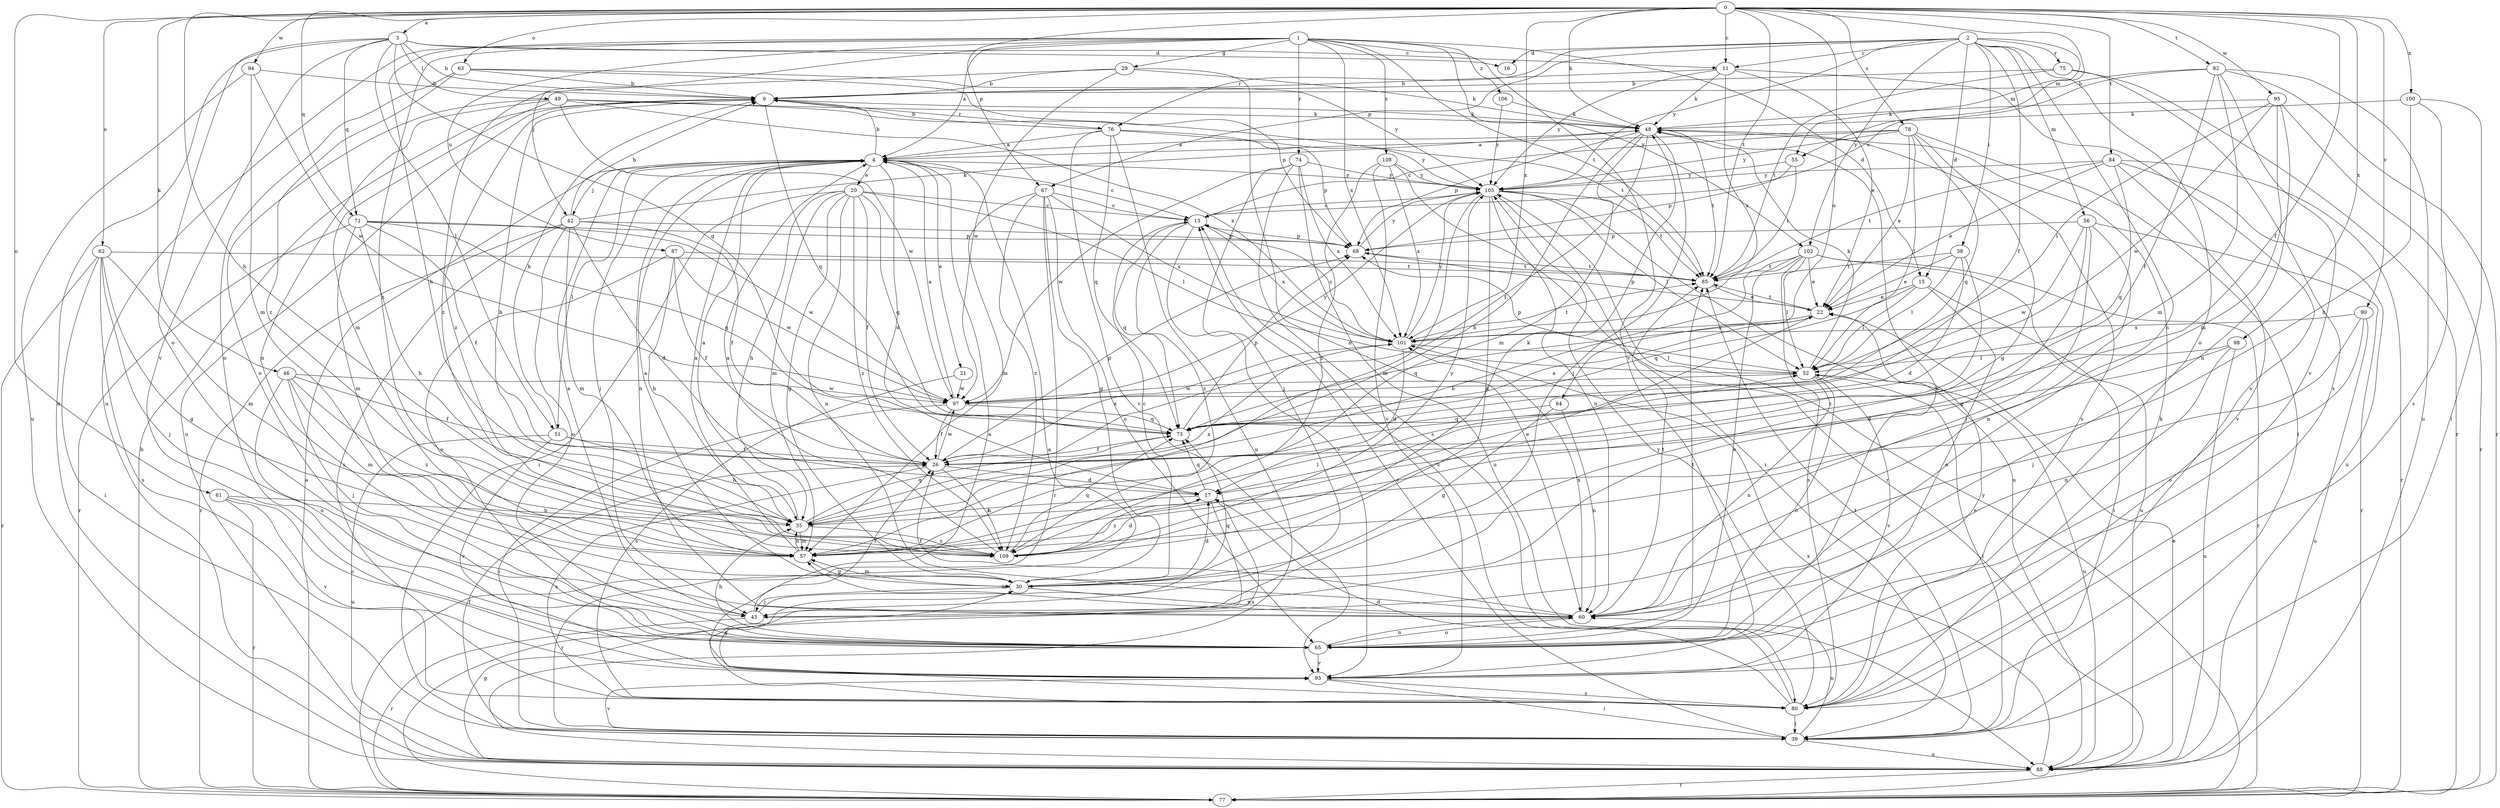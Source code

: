 strict digraph  {
0;
1;
2;
3;
4;
9;
11;
13;
15;
16;
17;
20;
21;
22;
26;
29;
30;
35;
38;
39;
42;
43;
46;
48;
49;
51;
52;
55;
56;
57;
60;
61;
62;
63;
64;
65;
67;
68;
71;
73;
74;
75;
76;
77;
78;
80;
82;
84;
85;
87;
88;
90;
93;
94;
95;
97;
98;
100;
101;
102;
105;
106;
108;
109;
0 -> 3  [label=a];
0 -> 11  [label=c];
0 -> 26  [label=f];
0 -> 35  [label=h];
0 -> 46  [label=k];
0 -> 48  [label=k];
0 -> 55  [label=m];
0 -> 61  [label=o];
0 -> 62  [label=o];
0 -> 63  [label=o];
0 -> 64  [label=o];
0 -> 67  [label=p];
0 -> 71  [label=q];
0 -> 78  [label=s];
0 -> 82  [label=t];
0 -> 84  [label=t];
0 -> 85  [label=t];
0 -> 90  [label=v];
0 -> 94  [label=w];
0 -> 95  [label=w];
0 -> 98  [label=x];
0 -> 100  [label=x];
0 -> 101  [label=x];
1 -> 4  [label=a];
1 -> 15  [label=d];
1 -> 29  [label=g];
1 -> 35  [label=h];
1 -> 42  [label=j];
1 -> 74  [label=r];
1 -> 85  [label=t];
1 -> 87  [label=u];
1 -> 88  [label=u];
1 -> 93  [label=v];
1 -> 101  [label=x];
1 -> 102  [label=y];
1 -> 106  [label=z];
1 -> 108  [label=z];
1 -> 109  [label=z];
2 -> 11  [label=c];
2 -> 15  [label=d];
2 -> 16  [label=d];
2 -> 26  [label=f];
2 -> 38  [label=i];
2 -> 55  [label=m];
2 -> 56  [label=m];
2 -> 60  [label=n];
2 -> 65  [label=o];
2 -> 67  [label=p];
2 -> 75  [label=r];
2 -> 76  [label=r];
2 -> 102  [label=y];
2 -> 105  [label=y];
3 -> 9  [label=b];
3 -> 11  [label=c];
3 -> 16  [label=d];
3 -> 49  [label=l];
3 -> 51  [label=l];
3 -> 65  [label=o];
3 -> 71  [label=q];
3 -> 73  [label=q];
3 -> 88  [label=u];
3 -> 93  [label=v];
4 -> 9  [label=b];
4 -> 13  [label=c];
4 -> 17  [label=d];
4 -> 20  [label=e];
4 -> 21  [label=e];
4 -> 42  [label=j];
4 -> 43  [label=j];
4 -> 51  [label=l];
4 -> 60  [label=n];
4 -> 105  [label=y];
9 -> 48  [label=k];
9 -> 73  [label=q];
9 -> 76  [label=r];
9 -> 88  [label=u];
9 -> 109  [label=z];
11 -> 9  [label=b];
11 -> 22  [label=e];
11 -> 48  [label=k];
11 -> 80  [label=s];
11 -> 101  [label=x];
11 -> 105  [label=y];
13 -> 68  [label=p];
13 -> 73  [label=q];
13 -> 93  [label=v];
13 -> 101  [label=x];
13 -> 109  [label=z];
15 -> 22  [label=e];
15 -> 39  [label=i];
15 -> 52  [label=l];
15 -> 65  [label=o];
15 -> 73  [label=q];
17 -> 35  [label=h];
17 -> 73  [label=q];
17 -> 77  [label=r];
17 -> 80  [label=s];
17 -> 109  [label=z];
20 -> 13  [label=c];
20 -> 26  [label=f];
20 -> 30  [label=g];
20 -> 35  [label=h];
20 -> 39  [label=i];
20 -> 52  [label=l];
20 -> 57  [label=m];
20 -> 60  [label=n];
20 -> 73  [label=q];
20 -> 109  [label=z];
21 -> 80  [label=s];
21 -> 97  [label=w];
22 -> 68  [label=p];
22 -> 73  [label=q];
22 -> 85  [label=t];
22 -> 101  [label=x];
26 -> 17  [label=d];
26 -> 68  [label=p];
26 -> 80  [label=s];
26 -> 97  [label=w];
26 -> 101  [label=x];
26 -> 109  [label=z];
29 -> 9  [label=b];
29 -> 48  [label=k];
29 -> 60  [label=n];
29 -> 97  [label=w];
29 -> 109  [label=z];
30 -> 4  [label=a];
30 -> 13  [label=c];
30 -> 17  [label=d];
30 -> 43  [label=j];
30 -> 57  [label=m];
30 -> 60  [label=n];
35 -> 4  [label=a];
35 -> 9  [label=b];
35 -> 57  [label=m];
35 -> 73  [label=q];
35 -> 101  [label=x];
35 -> 109  [label=z];
38 -> 17  [label=d];
38 -> 22  [label=e];
38 -> 52  [label=l];
38 -> 85  [label=t];
38 -> 109  [label=z];
39 -> 4  [label=a];
39 -> 13  [label=c];
39 -> 26  [label=f];
39 -> 52  [label=l];
39 -> 60  [label=n];
39 -> 85  [label=t];
39 -> 88  [label=u];
39 -> 93  [label=v];
42 -> 9  [label=b];
42 -> 17  [label=d];
42 -> 26  [label=f];
42 -> 48  [label=k];
42 -> 57  [label=m];
42 -> 65  [label=o];
42 -> 68  [label=p];
42 -> 77  [label=r];
42 -> 80  [label=s];
43 -> 4  [label=a];
43 -> 26  [label=f];
43 -> 73  [label=q];
43 -> 77  [label=r];
46 -> 26  [label=f];
46 -> 43  [label=j];
46 -> 57  [label=m];
46 -> 65  [label=o];
46 -> 97  [label=w];
46 -> 109  [label=z];
48 -> 4  [label=a];
48 -> 26  [label=f];
48 -> 35  [label=h];
48 -> 43  [label=j];
48 -> 57  [label=m];
48 -> 68  [label=p];
48 -> 80  [label=s];
48 -> 85  [label=t];
49 -> 48  [label=k];
49 -> 57  [label=m];
49 -> 60  [label=n];
49 -> 65  [label=o];
49 -> 85  [label=t];
49 -> 97  [label=w];
49 -> 101  [label=x];
51 -> 9  [label=b];
51 -> 26  [label=f];
51 -> 35  [label=h];
51 -> 88  [label=u];
51 -> 93  [label=v];
52 -> 48  [label=k];
52 -> 60  [label=n];
52 -> 65  [label=o];
52 -> 68  [label=p];
52 -> 88  [label=u];
52 -> 93  [label=v];
52 -> 97  [label=w];
55 -> 68  [label=p];
55 -> 85  [label=t];
55 -> 105  [label=y];
56 -> 30  [label=g];
56 -> 43  [label=j];
56 -> 60  [label=n];
56 -> 68  [label=p];
56 -> 77  [label=r];
56 -> 97  [label=w];
57 -> 4  [label=a];
57 -> 22  [label=e];
57 -> 30  [label=g];
57 -> 35  [label=h];
57 -> 52  [label=l];
60 -> 26  [label=f];
60 -> 57  [label=m];
60 -> 65  [label=o];
60 -> 85  [label=t];
60 -> 101  [label=x];
61 -> 35  [label=h];
61 -> 65  [label=o];
61 -> 77  [label=r];
61 -> 93  [label=v];
62 -> 30  [label=g];
62 -> 39  [label=i];
62 -> 43  [label=j];
62 -> 57  [label=m];
62 -> 77  [label=r];
62 -> 80  [label=s];
62 -> 85  [label=t];
63 -> 9  [label=b];
63 -> 65  [label=o];
63 -> 68  [label=p];
63 -> 105  [label=y];
63 -> 109  [label=z];
64 -> 30  [label=g];
64 -> 60  [label=n];
64 -> 73  [label=q];
65 -> 35  [label=h];
65 -> 48  [label=k];
65 -> 60  [label=n];
65 -> 85  [label=t];
65 -> 93  [label=v];
67 -> 13  [label=c];
67 -> 30  [label=g];
67 -> 57  [label=m];
67 -> 65  [label=o];
67 -> 77  [label=r];
67 -> 101  [label=x];
67 -> 109  [label=z];
68 -> 85  [label=t];
68 -> 105  [label=y];
71 -> 26  [label=f];
71 -> 35  [label=h];
71 -> 57  [label=m];
71 -> 68  [label=p];
71 -> 73  [label=q];
71 -> 77  [label=r];
71 -> 97  [label=w];
73 -> 22  [label=e];
73 -> 26  [label=f];
73 -> 68  [label=p];
74 -> 43  [label=j];
74 -> 80  [label=s];
74 -> 88  [label=u];
74 -> 97  [label=w];
74 -> 101  [label=x];
74 -> 105  [label=y];
75 -> 9  [label=b];
75 -> 77  [label=r];
75 -> 80  [label=s];
75 -> 85  [label=t];
76 -> 4  [label=a];
76 -> 9  [label=b];
76 -> 68  [label=p];
76 -> 73  [label=q];
76 -> 88  [label=u];
76 -> 93  [label=v];
76 -> 105  [label=y];
77 -> 4  [label=a];
77 -> 9  [label=b];
77 -> 105  [label=y];
78 -> 4  [label=a];
78 -> 13  [label=c];
78 -> 22  [label=e];
78 -> 30  [label=g];
78 -> 39  [label=i];
78 -> 52  [label=l];
78 -> 73  [label=q];
78 -> 105  [label=y];
80 -> 4  [label=a];
80 -> 13  [label=c];
80 -> 17  [label=d];
80 -> 22  [label=e];
80 -> 39  [label=i];
80 -> 48  [label=k];
80 -> 105  [label=y];
82 -> 9  [label=b];
82 -> 13  [label=c];
82 -> 26  [label=f];
82 -> 57  [label=m];
82 -> 77  [label=r];
82 -> 88  [label=u];
82 -> 93  [label=v];
84 -> 22  [label=e];
84 -> 73  [label=q];
84 -> 77  [label=r];
84 -> 85  [label=t];
84 -> 88  [label=u];
84 -> 93  [label=v];
84 -> 105  [label=y];
85 -> 22  [label=e];
87 -> 26  [label=f];
87 -> 35  [label=h];
87 -> 65  [label=o];
87 -> 85  [label=t];
87 -> 97  [label=w];
88 -> 22  [label=e];
88 -> 30  [label=g];
88 -> 77  [label=r];
88 -> 101  [label=x];
90 -> 43  [label=j];
90 -> 65  [label=o];
90 -> 88  [label=u];
90 -> 101  [label=x];
93 -> 30  [label=g];
93 -> 39  [label=i];
93 -> 80  [label=s];
94 -> 9  [label=b];
94 -> 57  [label=m];
94 -> 88  [label=u];
94 -> 97  [label=w];
95 -> 48  [label=k];
95 -> 52  [label=l];
95 -> 57  [label=m];
95 -> 60  [label=n];
95 -> 77  [label=r];
95 -> 97  [label=w];
97 -> 4  [label=a];
97 -> 26  [label=f];
97 -> 39  [label=i];
97 -> 73  [label=q];
97 -> 105  [label=y];
98 -> 17  [label=d];
98 -> 52  [label=l];
98 -> 60  [label=n];
98 -> 88  [label=u];
100 -> 35  [label=h];
100 -> 39  [label=i];
100 -> 48  [label=k];
100 -> 80  [label=s];
101 -> 13  [label=c];
101 -> 17  [label=d];
101 -> 52  [label=l];
101 -> 85  [label=t];
101 -> 105  [label=y];
102 -> 22  [label=e];
102 -> 35  [label=h];
102 -> 52  [label=l];
102 -> 65  [label=o];
102 -> 77  [label=r];
102 -> 80  [label=s];
102 -> 85  [label=t];
102 -> 88  [label=u];
105 -> 13  [label=c];
105 -> 30  [label=g];
105 -> 39  [label=i];
105 -> 52  [label=l];
105 -> 57  [label=m];
105 -> 60  [label=n];
105 -> 85  [label=t];
105 -> 88  [label=u];
106 -> 48  [label=k];
106 -> 105  [label=y];
108 -> 77  [label=r];
108 -> 93  [label=v];
108 -> 101  [label=x];
108 -> 105  [label=y];
108 -> 109  [label=z];
109 -> 4  [label=a];
109 -> 17  [label=d];
109 -> 48  [label=k];
109 -> 73  [label=q];
109 -> 105  [label=y];
}
